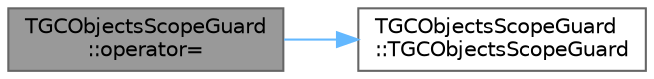 digraph "TGCObjectsScopeGuard::operator="
{
 // INTERACTIVE_SVG=YES
 // LATEX_PDF_SIZE
  bgcolor="transparent";
  edge [fontname=Helvetica,fontsize=10,labelfontname=Helvetica,labelfontsize=10];
  node [fontname=Helvetica,fontsize=10,shape=box,height=0.2,width=0.4];
  rankdir="LR";
  Node1 [id="Node000001",label="TGCObjectsScopeGuard\l::operator=",height=0.2,width=0.4,color="gray40", fillcolor="grey60", style="filled", fontcolor="black",tooltip=" "];
  Node1 -> Node2 [id="edge1_Node000001_Node000002",color="steelblue1",style="solid",tooltip=" "];
  Node2 [id="Node000002",label="TGCObjectsScopeGuard\l::TGCObjectsScopeGuard",height=0.2,width=0.4,color="grey40", fillcolor="white", style="filled",URL="$de/de9/classTGCObjectsScopeGuard.html#ad2e17e794b8e63959c724a3cb1e58144",tooltip=" "];
}
